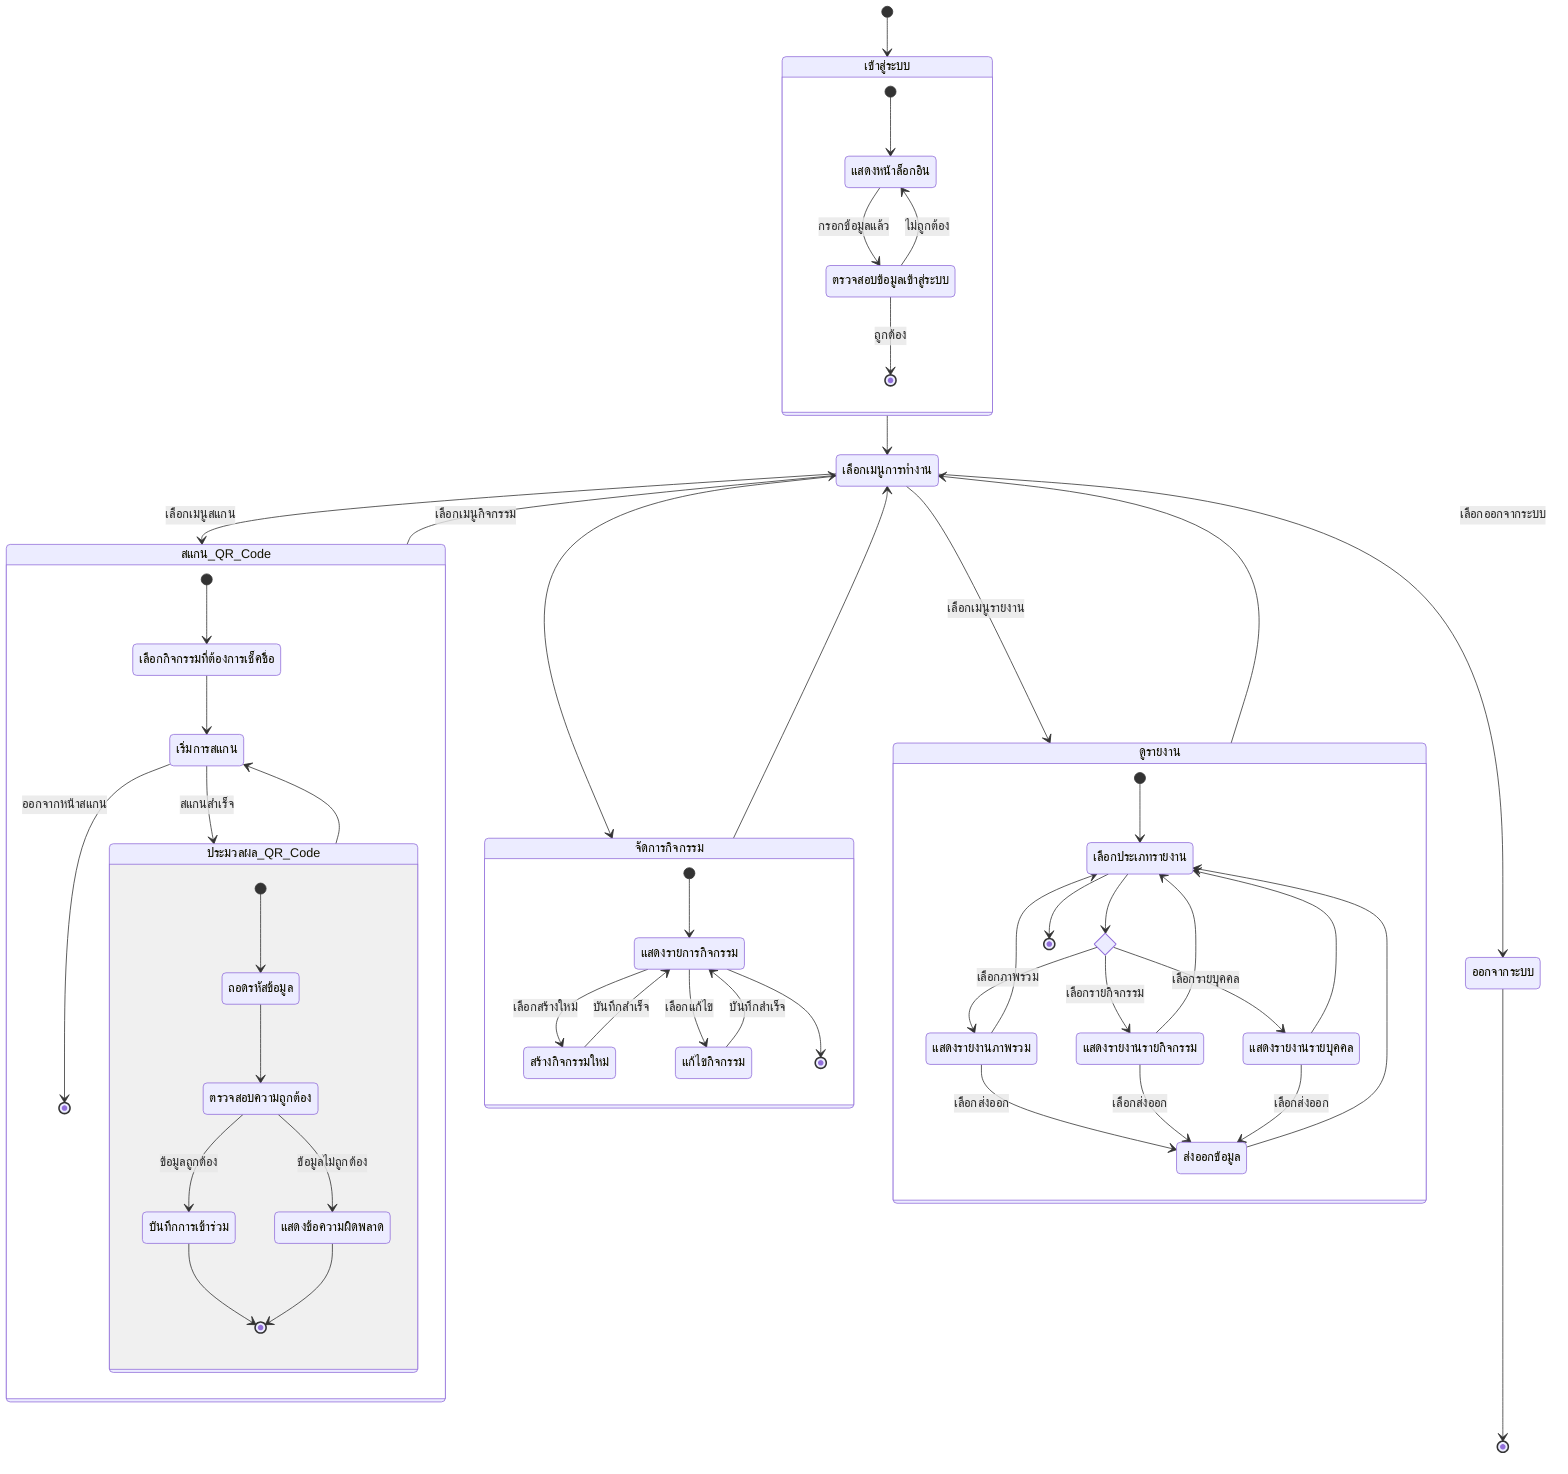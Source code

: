 stateDiagram-v2
    [*] --> เข้าสู่ระบบ
    
    state เข้าสู่ระบบ {
        [*] --> แสดงหน้าล็อกอิน
        แสดงหน้าล็อกอิน --> ตรวจสอบข้อมูลเข้าสู่ระบบ : กรอกข้อมูลแล้ว
        ตรวจสอบข้อมูลเข้าสู่ระบบ --> แสดงหน้าล็อกอิน : ไม่ถูกต้อง
        ตรวจสอบข้อมูลเข้าสู่ระบบ --> [*] : ถูกต้อง
    }
    
    เข้าสู่ระบบ --> เลือกเมนูการทำงาน
    
    state เลือกเมนูการทำงาน <<choice>>
    เลือกเมนูการทำงาน --> สแกน_QR_Code : เลือกเมนูสแกน
    เลือกเมนูการทำงาน --> จัดการกิจกรรม : เลือกเมนูกิจกรรม
    เลือกเมนูการทำงาน --> ดูรายงาน : เลือกเมนูรายงาน
    เลือกเมนูการทำงาน --> ออกจากระบบ : เลือกออกจากระบบ
    
    state สแกน_QR_Code {
        [*] --> เลือกกิจกรรมที่ต้องการเช็คชื่อ
        เลือกกิจกรรมที่ต้องการเช็คชื่อ --> เริ่มการสแกน
        เริ่มการสแกน --> ประมวลผล_QR_Code : สแกนสำเร็จ
        
        state ประมวลผล_QR_Code {
            [*] --> ถอดรหัสข้อมูล
            ถอดรหัสข้อมูล --> ตรวจสอบความถูกต้อง
            ตรวจสอบความถูกต้อง --> บันทึกการเข้าร่วม : ข้อมูลถูกต้อง
            ตรวจสอบความถูกต้อง --> แสดงข้อความผิดพลาด : ข้อมูลไม่ถูกต้อง
            บันทึกการเข้าร่วม --> [*]
            แสดงข้อความผิดพลาด --> [*]
        }
        
        ประมวลผล_QR_Code --> เริ่มการสแกน
        เริ่มการสแกน --> [*] : ออกจากหน้าสแกน
    }
    
    state จัดการกิจกรรม {
        [*] --> แสดงรายการกิจกรรม
        แสดงรายการกิจกรรม --> สร้างกิจกรรมใหม่ : เลือกสร้างใหม่
        แสดงรายการกิจกรรม --> แก้ไขกิจกรรม : เลือกแก้ไข
        สร้างกิจกรรมใหม่ --> แสดงรายการกิจกรรม : บันทึกสำเร็จ
        แก้ไขกิจกรรม --> แสดงรายการกิจกรรม : บันทึกสำเร็จ
        แสดงรายการกิจกรรม --> [*]
    }
    
    state ดูรายงาน {
        [*] --> เลือกประเภทรายงาน
        
        state เลือกประเภทรายงาน_รายงาน <<choice>>
        เลือกประเภทรายงาน --> เลือกประเภทรายงาน_รายงาน
        
        เลือกประเภทรายงาน_รายงาน --> แสดงรายงานภาพรวม : เลือกภาพรวม
        เลือกประเภทรายงาน_รายงาน --> แสดงรายงานรายกิจกรรม : เลือกรายกิจกรรม
        เลือกประเภทรายงาน_รายงาน --> แสดงรายงานรายบุคคล : เลือกรายบุคคล
        
        แสดงรายงานภาพรวม --> ส่งออกข้อมูล : เลือกส่งออก
        แสดงรายงานรายกิจกรรม --> ส่งออกข้อมูล : เลือกส่งออก
        แสดงรายงานรายบุคคล --> ส่งออกข้อมูล : เลือกส่งออก
        
        ส่งออกข้อมูล --> เลือกประเภทรายงาน
        แสดงรายงานภาพรวม --> เลือกประเภทรายงาน
        แสดงรายงานรายกิจกรรม --> เลือกประเภทรายงาน
        แสดงรายงานรายบุคคล --> เลือกประเภทรายงาน
        
        เลือกประเภทรายงาน --> [*]
    }
    
    สแกน_QR_Code --> เลือกเมนูการทำงาน
    จัดการกิจกรรม --> เลือกเมนูการทำงาน
    ดูรายงาน --> เลือกเมนูการทำงาน
    
    ออกจากระบบ --> [*]